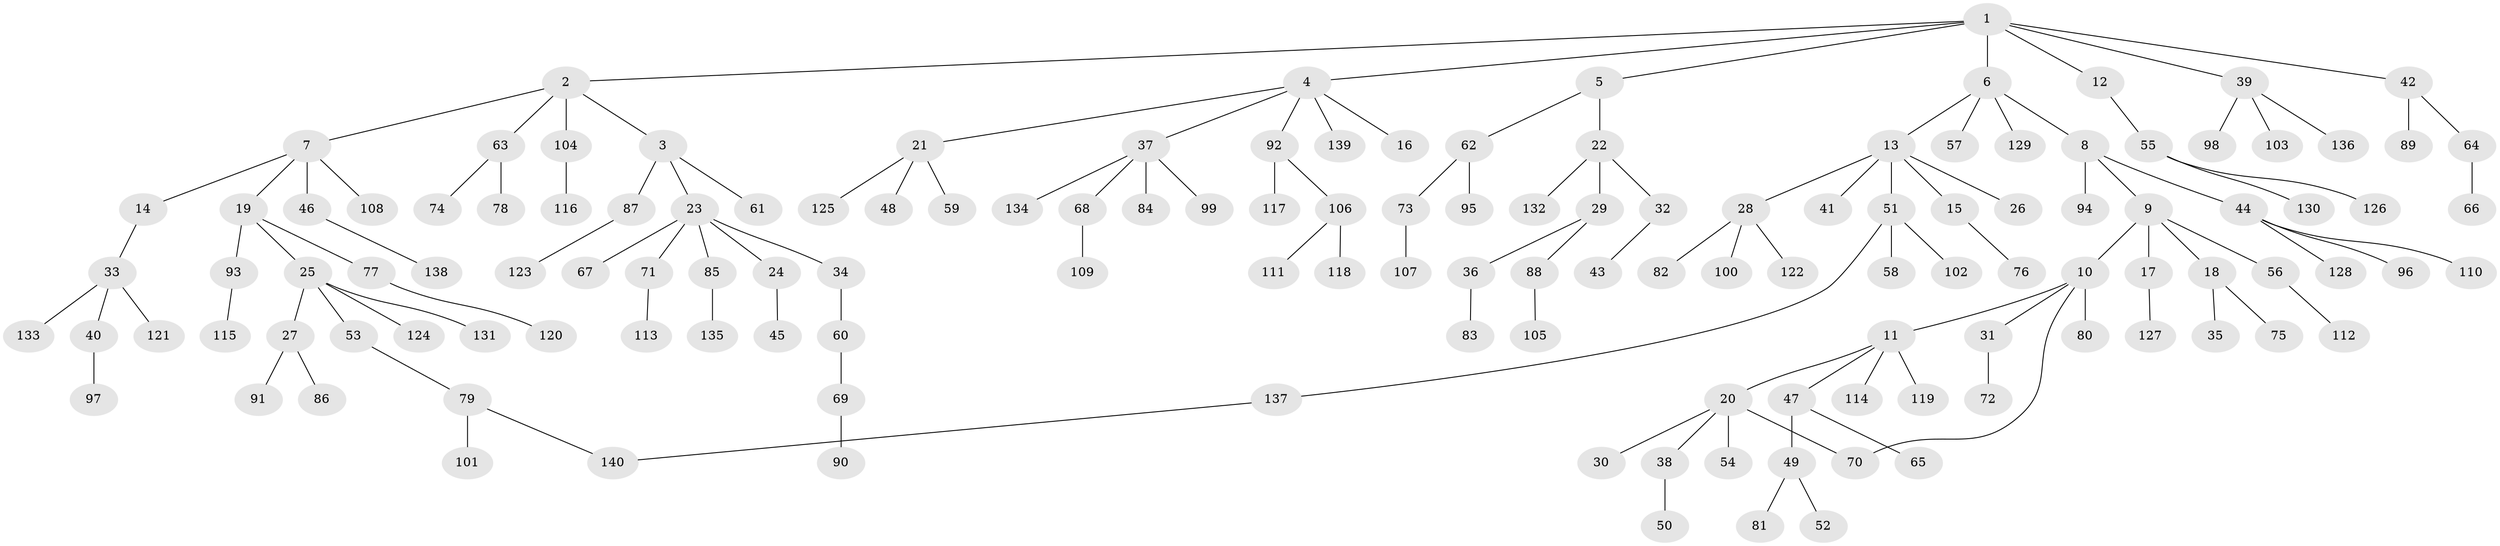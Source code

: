 // Generated by graph-tools (version 1.1) at 2025/10/02/27/25 16:10:52]
// undirected, 140 vertices, 141 edges
graph export_dot {
graph [start="1"]
  node [color=gray90,style=filled];
  1;
  2;
  3;
  4;
  5;
  6;
  7;
  8;
  9;
  10;
  11;
  12;
  13;
  14;
  15;
  16;
  17;
  18;
  19;
  20;
  21;
  22;
  23;
  24;
  25;
  26;
  27;
  28;
  29;
  30;
  31;
  32;
  33;
  34;
  35;
  36;
  37;
  38;
  39;
  40;
  41;
  42;
  43;
  44;
  45;
  46;
  47;
  48;
  49;
  50;
  51;
  52;
  53;
  54;
  55;
  56;
  57;
  58;
  59;
  60;
  61;
  62;
  63;
  64;
  65;
  66;
  67;
  68;
  69;
  70;
  71;
  72;
  73;
  74;
  75;
  76;
  77;
  78;
  79;
  80;
  81;
  82;
  83;
  84;
  85;
  86;
  87;
  88;
  89;
  90;
  91;
  92;
  93;
  94;
  95;
  96;
  97;
  98;
  99;
  100;
  101;
  102;
  103;
  104;
  105;
  106;
  107;
  108;
  109;
  110;
  111;
  112;
  113;
  114;
  115;
  116;
  117;
  118;
  119;
  120;
  121;
  122;
  123;
  124;
  125;
  126;
  127;
  128;
  129;
  130;
  131;
  132;
  133;
  134;
  135;
  136;
  137;
  138;
  139;
  140;
  1 -- 2;
  1 -- 4;
  1 -- 5;
  1 -- 6;
  1 -- 12;
  1 -- 39;
  1 -- 42;
  2 -- 3;
  2 -- 7;
  2 -- 63;
  2 -- 104;
  3 -- 23;
  3 -- 61;
  3 -- 87;
  4 -- 16;
  4 -- 21;
  4 -- 37;
  4 -- 92;
  4 -- 139;
  5 -- 22;
  5 -- 62;
  6 -- 8;
  6 -- 13;
  6 -- 57;
  6 -- 129;
  7 -- 14;
  7 -- 19;
  7 -- 46;
  7 -- 108;
  8 -- 9;
  8 -- 44;
  8 -- 94;
  9 -- 10;
  9 -- 17;
  9 -- 18;
  9 -- 56;
  10 -- 11;
  10 -- 31;
  10 -- 80;
  10 -- 70;
  11 -- 20;
  11 -- 47;
  11 -- 114;
  11 -- 119;
  12 -- 55;
  13 -- 15;
  13 -- 26;
  13 -- 28;
  13 -- 41;
  13 -- 51;
  14 -- 33;
  15 -- 76;
  17 -- 127;
  18 -- 35;
  18 -- 75;
  19 -- 25;
  19 -- 77;
  19 -- 93;
  20 -- 30;
  20 -- 38;
  20 -- 54;
  20 -- 70;
  21 -- 48;
  21 -- 59;
  21 -- 125;
  22 -- 29;
  22 -- 32;
  22 -- 132;
  23 -- 24;
  23 -- 34;
  23 -- 67;
  23 -- 71;
  23 -- 85;
  24 -- 45;
  25 -- 27;
  25 -- 53;
  25 -- 124;
  25 -- 131;
  27 -- 86;
  27 -- 91;
  28 -- 82;
  28 -- 100;
  28 -- 122;
  29 -- 36;
  29 -- 88;
  31 -- 72;
  32 -- 43;
  33 -- 40;
  33 -- 121;
  33 -- 133;
  34 -- 60;
  36 -- 83;
  37 -- 68;
  37 -- 84;
  37 -- 99;
  37 -- 134;
  38 -- 50;
  39 -- 98;
  39 -- 103;
  39 -- 136;
  40 -- 97;
  42 -- 64;
  42 -- 89;
  44 -- 96;
  44 -- 110;
  44 -- 128;
  46 -- 138;
  47 -- 49;
  47 -- 65;
  49 -- 52;
  49 -- 81;
  51 -- 58;
  51 -- 102;
  51 -- 137;
  53 -- 79;
  55 -- 126;
  55 -- 130;
  56 -- 112;
  60 -- 69;
  62 -- 73;
  62 -- 95;
  63 -- 74;
  63 -- 78;
  64 -- 66;
  68 -- 109;
  69 -- 90;
  71 -- 113;
  73 -- 107;
  77 -- 120;
  79 -- 101;
  79 -- 140;
  85 -- 135;
  87 -- 123;
  88 -- 105;
  92 -- 106;
  92 -- 117;
  93 -- 115;
  104 -- 116;
  106 -- 111;
  106 -- 118;
  137 -- 140;
}
